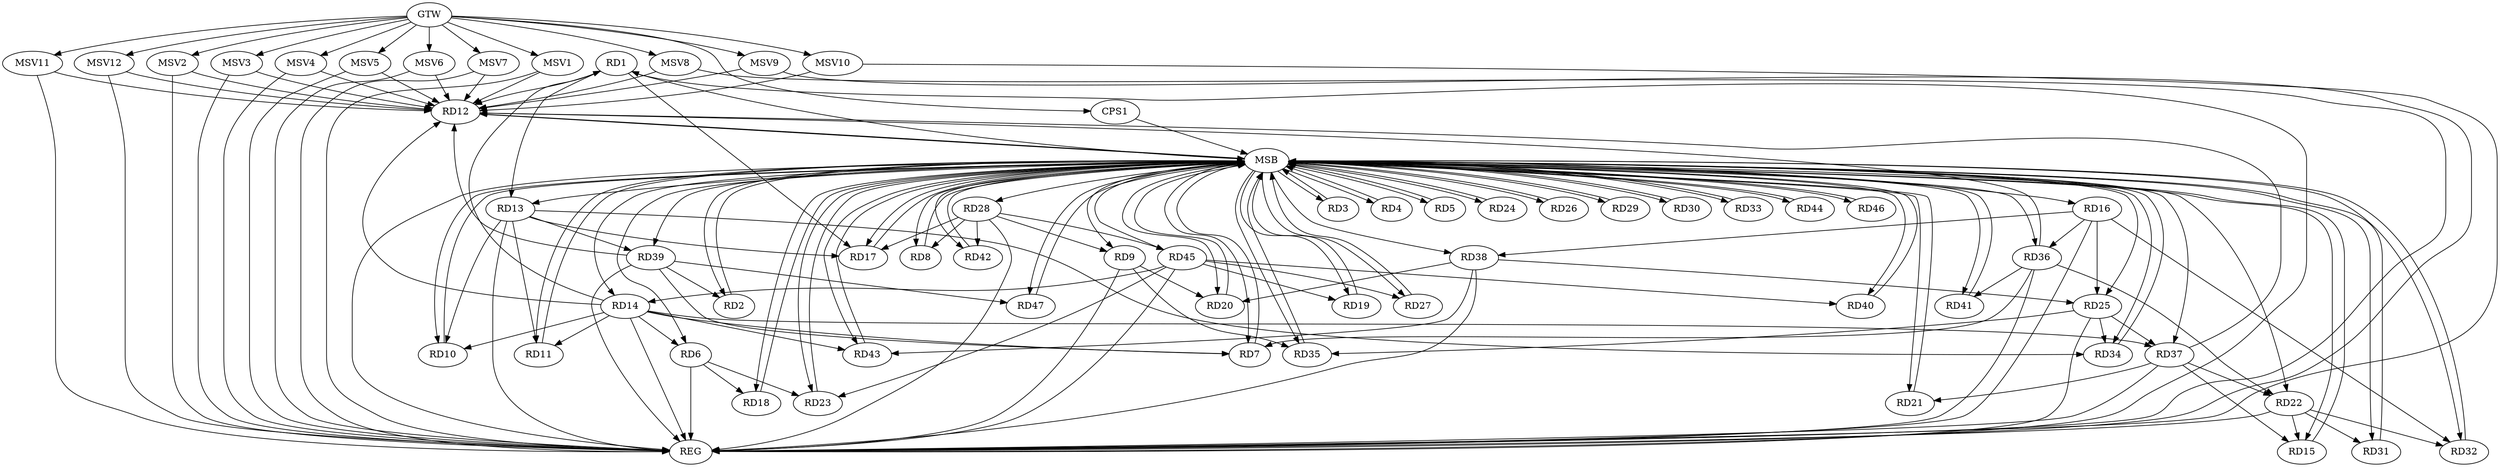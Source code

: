 strict digraph G {
  RD1 [ label="RD1" ];
  RD2 [ label="RD2" ];
  RD3 [ label="RD3" ];
  RD4 [ label="RD4" ];
  RD5 [ label="RD5" ];
  RD6 [ label="RD6" ];
  RD7 [ label="RD7" ];
  RD8 [ label="RD8" ];
  RD9 [ label="RD9" ];
  RD10 [ label="RD10" ];
  RD11 [ label="RD11" ];
  RD12 [ label="RD12" ];
  RD13 [ label="RD13" ];
  RD14 [ label="RD14" ];
  RD15 [ label="RD15" ];
  RD16 [ label="RD16" ];
  RD17 [ label="RD17" ];
  RD18 [ label="RD18" ];
  RD19 [ label="RD19" ];
  RD20 [ label="RD20" ];
  RD21 [ label="RD21" ];
  RD22 [ label="RD22" ];
  RD23 [ label="RD23" ];
  RD24 [ label="RD24" ];
  RD25 [ label="RD25" ];
  RD26 [ label="RD26" ];
  RD27 [ label="RD27" ];
  RD28 [ label="RD28" ];
  RD29 [ label="RD29" ];
  RD30 [ label="RD30" ];
  RD31 [ label="RD31" ];
  RD32 [ label="RD32" ];
  RD33 [ label="RD33" ];
  RD34 [ label="RD34" ];
  RD35 [ label="RD35" ];
  RD36 [ label="RD36" ];
  RD37 [ label="RD37" ];
  RD38 [ label="RD38" ];
  RD39 [ label="RD39" ];
  RD40 [ label="RD40" ];
  RD41 [ label="RD41" ];
  RD42 [ label="RD42" ];
  RD43 [ label="RD43" ];
  RD44 [ label="RD44" ];
  RD45 [ label="RD45" ];
  RD46 [ label="RD46" ];
  RD47 [ label="RD47" ];
  CPS1 [ label="CPS1" ];
  GTW [ label="GTW" ];
  REG [ label="REG" ];
  MSB [ label="MSB" ];
  MSV1 [ label="MSV1" ];
  MSV2 [ label="MSV2" ];
  MSV3 [ label="MSV3" ];
  MSV4 [ label="MSV4" ];
  MSV5 [ label="MSV5" ];
  MSV6 [ label="MSV6" ];
  MSV7 [ label="MSV7" ];
  MSV8 [ label="MSV8" ];
  MSV9 [ label="MSV9" ];
  MSV10 [ label="MSV10" ];
  MSV11 [ label="MSV11" ];
  MSV12 [ label="MSV12" ];
  RD1 -> RD12;
  RD1 -> RD13;
  RD14 -> RD1;
  RD1 -> RD17;
  RD39 -> RD2;
  RD14 -> RD6;
  RD6 -> RD18;
  RD6 -> RD23;
  RD14 -> RD7;
  RD36 -> RD7;
  RD39 -> RD7;
  RD28 -> RD8;
  RD9 -> RD20;
  RD28 -> RD9;
  RD9 -> RD35;
  RD13 -> RD10;
  RD14 -> RD10;
  RD13 -> RD11;
  RD14 -> RD11;
  RD14 -> RD12;
  RD36 -> RD12;
  RD37 -> RD12;
  RD39 -> RD12;
  RD13 -> RD17;
  RD13 -> RD34;
  RD13 -> RD39;
  RD14 -> RD37;
  RD14 -> RD43;
  RD45 -> RD14;
  RD22 -> RD15;
  RD37 -> RD15;
  RD16 -> RD25;
  RD16 -> RD32;
  RD16 -> RD36;
  RD16 -> RD38;
  RD28 -> RD17;
  RD45 -> RD19;
  RD38 -> RD20;
  RD37 -> RD21;
  RD22 -> RD31;
  RD22 -> RD32;
  RD36 -> RD22;
  RD37 -> RD22;
  RD45 -> RD23;
  RD25 -> RD34;
  RD25 -> RD35;
  RD25 -> RD37;
  RD38 -> RD25;
  RD45 -> RD27;
  RD28 -> RD42;
  RD28 -> RD45;
  RD36 -> RD41;
  RD38 -> RD43;
  RD39 -> RD47;
  RD45 -> RD40;
  GTW -> CPS1;
  RD1 -> REG;
  RD6 -> REG;
  RD9 -> REG;
  RD13 -> REG;
  RD14 -> REG;
  RD16 -> REG;
  RD22 -> REG;
  RD25 -> REG;
  RD28 -> REG;
  RD36 -> REG;
  RD37 -> REG;
  RD38 -> REG;
  RD39 -> REG;
  RD45 -> REG;
  RD2 -> MSB;
  MSB -> RD3;
  MSB -> RD14;
  MSB -> RD25;
  MSB -> RD34;
  MSB -> RD36;
  MSB -> RD46;
  MSB -> REG;
  RD3 -> MSB;
  MSB -> RD21;
  MSB -> RD33;
  MSB -> RD45;
  RD4 -> MSB;
  MSB -> RD5;
  MSB -> RD17;
  MSB -> RD44;
  RD5 -> MSB;
  MSB -> RD4;
  MSB -> RD15;
  MSB -> RD16;
  MSB -> RD43;
  RD7 -> MSB;
  MSB -> RD11;
  MSB -> RD18;
  MSB -> RD40;
  RD8 -> MSB;
  MSB -> RD6;
  MSB -> RD9;
  MSB -> RD13;
  MSB -> RD28;
  RD10 -> MSB;
  MSB -> RD31;
  MSB -> RD39;
  RD11 -> MSB;
  MSB -> RD10;
  MSB -> RD12;
  MSB -> RD29;
  RD12 -> MSB;
  MSB -> RD23;
  MSB -> RD35;
  RD15 -> MSB;
  MSB -> RD2;
  MSB -> RD8;
  MSB -> RD32;
  RD17 -> MSB;
  MSB -> RD19;
  MSB -> RD20;
  MSB -> RD42;
  RD18 -> MSB;
  MSB -> RD27;
  RD19 -> MSB;
  MSB -> RD38;
  RD20 -> MSB;
  MSB -> RD1;
  MSB -> RD37;
  RD21 -> MSB;
  MSB -> RD30;
  RD23 -> MSB;
  RD24 -> MSB;
  MSB -> RD7;
  RD26 -> MSB;
  RD27 -> MSB;
  MSB -> RD22;
  RD29 -> MSB;
  MSB -> RD24;
  MSB -> RD26;
  RD30 -> MSB;
  RD31 -> MSB;
  MSB -> RD41;
  RD32 -> MSB;
  RD33 -> MSB;
  RD34 -> MSB;
  RD35 -> MSB;
  RD40 -> MSB;
  RD41 -> MSB;
  RD42 -> MSB;
  RD43 -> MSB;
  RD44 -> MSB;
  MSB -> RD47;
  RD46 -> MSB;
  RD47 -> MSB;
  CPS1 -> MSB;
  MSV1 -> RD12;
  MSV2 -> RD12;
  GTW -> MSV1;
  MSV1 -> REG;
  GTW -> MSV2;
  MSV2 -> REG;
  MSV3 -> RD12;
  GTW -> MSV3;
  MSV3 -> REG;
  MSV4 -> RD12;
  MSV5 -> RD12;
  MSV6 -> RD12;
  MSV7 -> RD12;
  GTW -> MSV4;
  MSV4 -> REG;
  GTW -> MSV5;
  MSV5 -> REG;
  GTW -> MSV6;
  MSV6 -> REG;
  GTW -> MSV7;
  MSV7 -> REG;
  MSV8 -> RD12;
  GTW -> MSV8;
  MSV8 -> REG;
  MSV9 -> RD12;
  MSV10 -> RD12;
  GTW -> MSV9;
  MSV9 -> REG;
  GTW -> MSV10;
  MSV10 -> REG;
  MSV11 -> RD12;
  GTW -> MSV11;
  MSV11 -> REG;
  MSV12 -> RD12;
  GTW -> MSV12;
  MSV12 -> REG;
}
